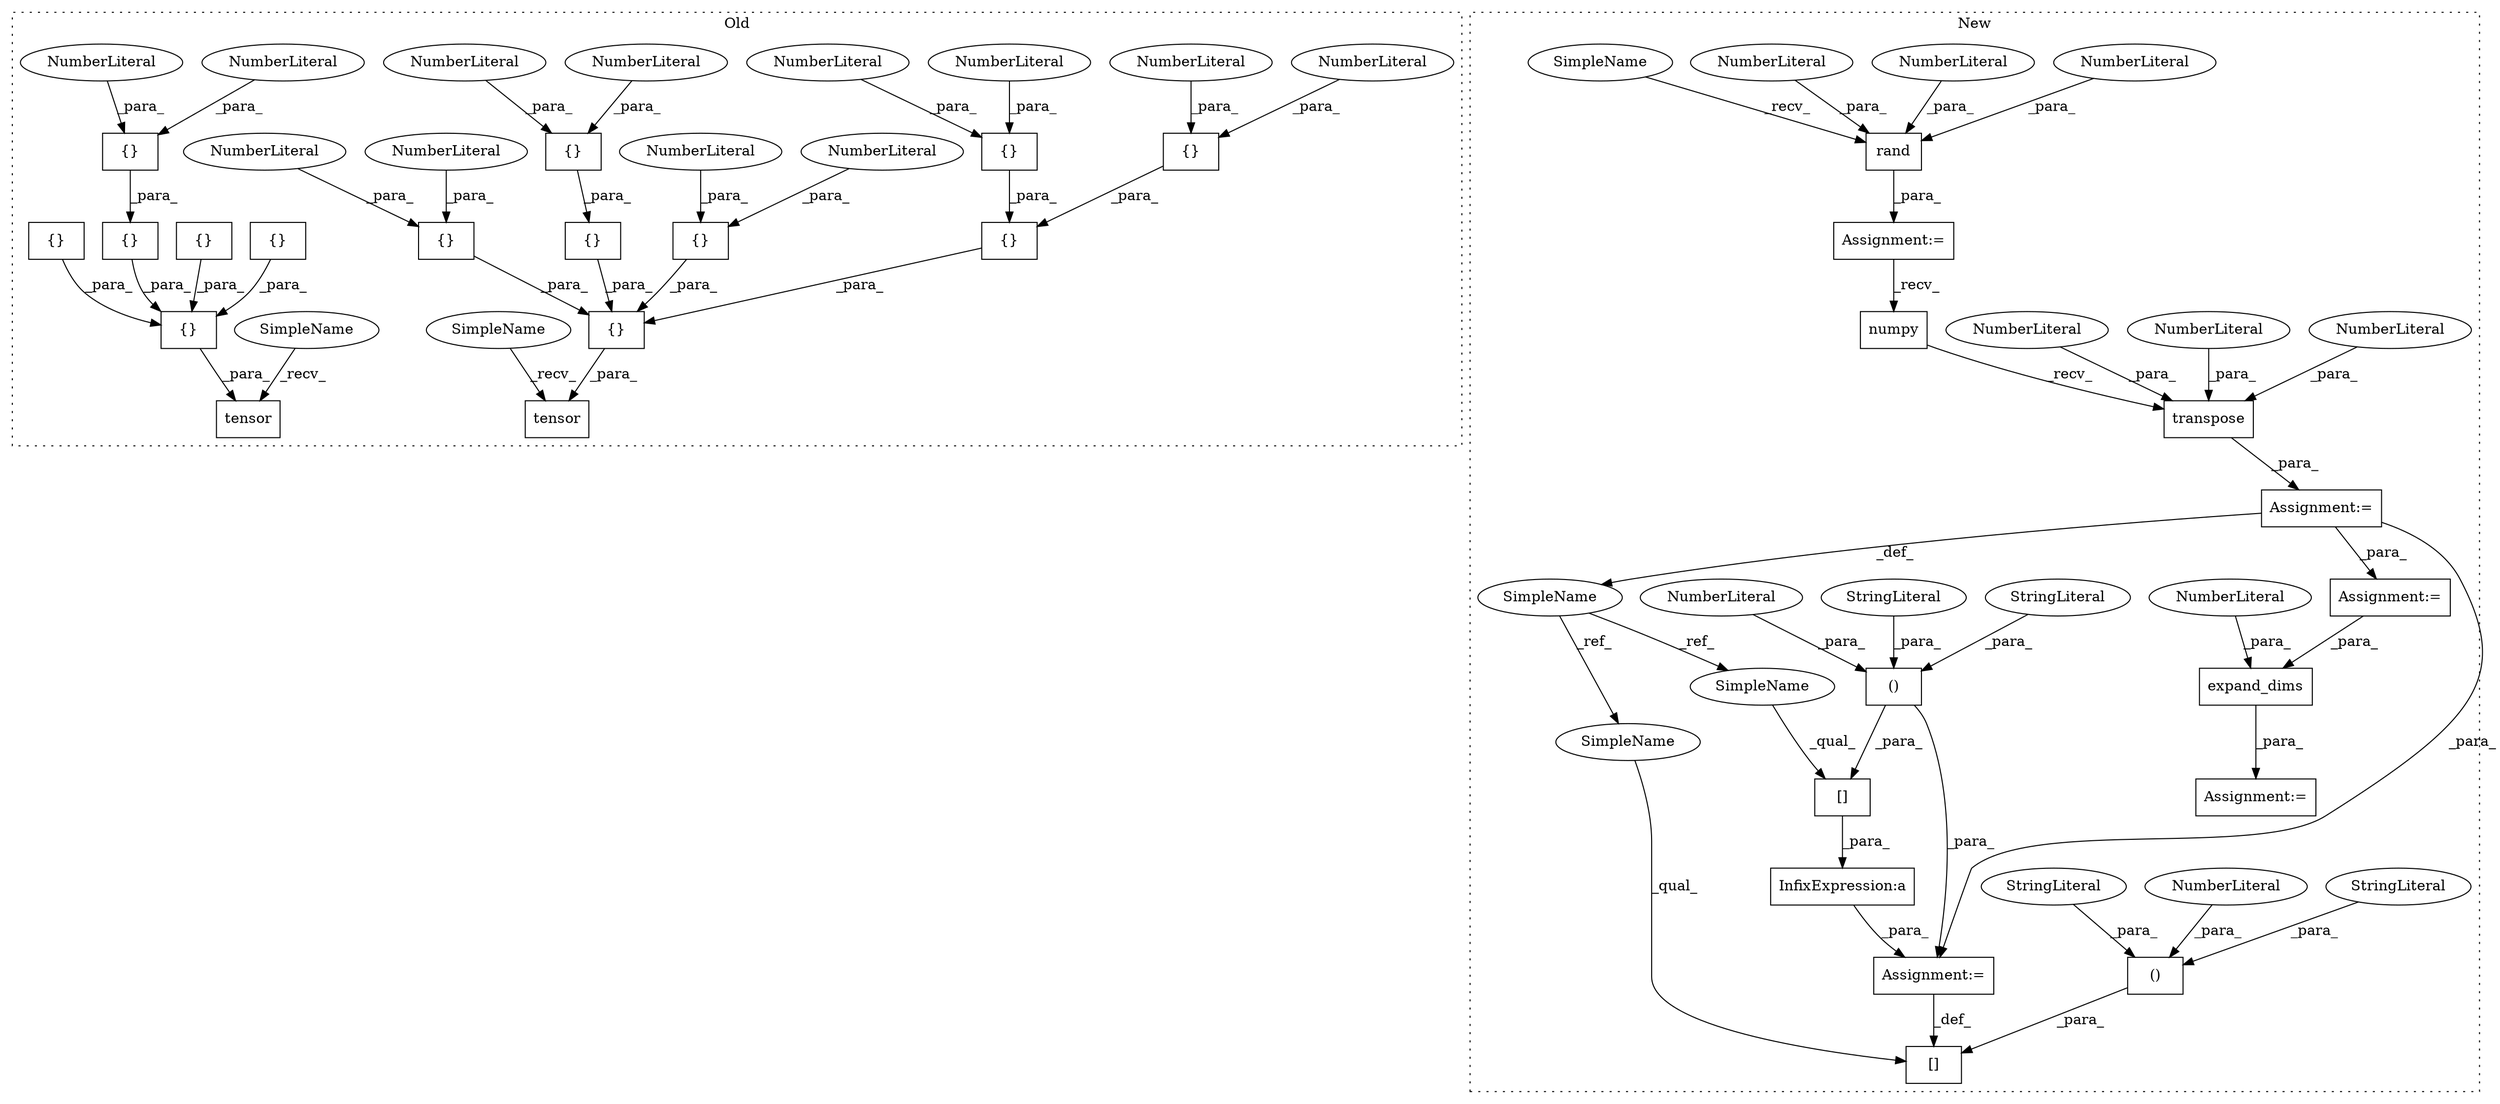 digraph G {
subgraph cluster0 {
1 [label="tensor" a="32" s="3936,4064" l="7,1" shape="box"];
6 [label="{}" a="4" s="3997,4011" l="1,1" shape="box"];
11 [label="NumberLiteral" a="34" s="3998" l="6" shape="ellipse"];
12 [label="{}" a="4" s="3960,3975" l="1,1" shape="box"];
14 [label="NumberLiteral" a="34" s="3961" l="6" shape="ellipse"];
15 [label="{}" a="4" s="3958,4063" l="1,1" shape="box"];
26 [label="tensor" a="32" s="3821,3918" l="7,1" shape="box"];
27 [label="{}" a="4" s="4031,4045" l="1,1" shape="box"];
28 [label="NumberLiteral" a="34" s="3968" l="7" shape="ellipse"];
29 [label="{}" a="4" s="3977,3993" l="1,1" shape="box"];
30 [label="NumberLiteral" a="34" s="3986" l="7" shape="ellipse"];
31 [label="{}" a="4" s="3959,3994" l="1,1" shape="box"];
32 [label="NumberLiteral" a="34" s="3978" l="7" shape="ellipse"];
33 [label="{}" a="4" s="3845,3855" l="1,1" shape="box"];
34 [label="NumberLiteral" a="34" s="3851" l="4" shape="ellipse"];
35 [label="{}" a="4" s="3844,3868" l="1,1" shape="box"];
36 [label="NumberLiteral" a="34" s="4039" l="6" shape="ellipse"];
37 [label="{}" a="4" s="4013,4027" l="1,1" shape="box"];
38 [label="NumberLiteral" a="34" s="4014" l="6" shape="ellipse"];
39 [label="{}" a="4" s="4030,4062" l="1,1" shape="box"];
40 [label="NumberLiteral" a="34" s="4032" l="6" shape="ellipse"];
41 [label="{}" a="4" s="3843,3917" l="1,1" shape="box"];
42 [label="NumberLiteral" a="34" s="3846" l="4" shape="ellipse"];
43 [label="{}" a="4" s="3883,3893" l="1,1" shape="box"];
44 [label="NumberLiteral" a="34" s="4021" l="6" shape="ellipse"];
45 [label="{}" a="4" s="3871,3881" l="1,1" shape="box"];
46 [label="NumberLiteral" a="34" s="4005" l="6" shape="ellipse"];
47 [label="{}" a="4" s="3896,3916" l="1,1" shape="box"];
59 [label="SimpleName" a="42" s="3930" l="5" shape="ellipse"];
60 [label="SimpleName" a="42" s="3815" l="5" shape="ellipse"];
label = "Old";
style="dotted";
}
subgraph cluster1 {
2 [label="numpy" a="32" s="5423" l="7" shape="box"];
3 [label="InfixExpression:a" a="27" s="5539" l="3" shape="box"];
4 [label="()" a="106" s="5555" l="59" shape="box"];
5 [label="NumberLiteral" a="34" s="5555" l="1" shape="ellipse"];
7 [label="rand" a="32" s="5393,5403" l="5,1" shape="box"];
8 [label="[]" a="2" s="5460,5532" l="13,2" shape="box"];
9 [label="()" a="106" s="5473" l="59" shape="box"];
10 [label="[]" a="2" s="5542,5614" l="13,2" shape="box"];
13 [label="NumberLiteral" a="34" s="5473" l="1" shape="ellipse"];
16 [label="NumberLiteral" a="34" s="5402" l="1" shape="ellipse"];
17 [label="NumberLiteral" a="34" s="5398" l="1" shape="ellipse"];
18 [label="NumberLiteral" a="34" s="5400" l="1" shape="ellipse"];
19 [label="expand_dims" a="32" s="5828,5850" l="12,1" shape="box"];
20 [label="NumberLiteral" a="34" s="5849" l="1" shape="ellipse"];
21 [label="SimpleName" a="42" s="5410" l="7" shape="ellipse"];
22 [label="transpose" a="32" s="5431,5446" l="10,1" shape="box"];
23 [label="NumberLiteral" a="34" s="5441" l="1" shape="ellipse"];
24 [label="NumberLiteral" a="34" s="5443" l="1" shape="ellipse"];
25 [label="NumberLiteral" a="34" s="5445" l="1" shape="ellipse"];
48 [label="Assignment:=" a="7" s="5534" l="1" shape="box"];
49 [label="Assignment:=" a="7" s="5386" l="1" shape="box"];
50 [label="StringLiteral" a="45" s="5487" l="16" shape="ellipse"];
51 [label="Assignment:=" a="7" s="5631" l="1" shape="box"];
52 [label="Assignment:=" a="7" s="5821" l="1" shape="box"];
53 [label="Assignment:=" a="7" s="5417" l="1" shape="box"];
54 [label="StringLiteral" a="45" s="5516" l="16" shape="ellipse"];
55 [label="StringLiteral" a="45" s="5569" l="16" shape="ellipse"];
56 [label="StringLiteral" a="45" s="5598" l="16" shape="ellipse"];
57 [label="SimpleName" a="42" s="5542" l="7" shape="ellipse"];
58 [label="SimpleName" a="42" s="5460" l="7" shape="ellipse"];
61 [label="SimpleName" a="42" s="5387" l="5" shape="ellipse"];
label = "New";
style="dotted";
}
2 -> 22 [label="_recv_"];
3 -> 48 [label="_para_"];
4 -> 10 [label="_para_"];
4 -> 48 [label="_para_"];
5 -> 4 [label="_para_"];
6 -> 15 [label="_para_"];
7 -> 49 [label="_para_"];
9 -> 8 [label="_para_"];
10 -> 3 [label="_para_"];
11 -> 6 [label="_para_"];
12 -> 31 [label="_para_"];
13 -> 9 [label="_para_"];
14 -> 12 [label="_para_"];
15 -> 1 [label="_para_"];
16 -> 7 [label="_para_"];
17 -> 7 [label="_para_"];
18 -> 7 [label="_para_"];
19 -> 52 [label="_para_"];
20 -> 19 [label="_para_"];
21 -> 57 [label="_ref_"];
21 -> 58 [label="_ref_"];
22 -> 53 [label="_para_"];
23 -> 22 [label="_para_"];
24 -> 22 [label="_para_"];
25 -> 22 [label="_para_"];
27 -> 39 [label="_para_"];
28 -> 12 [label="_para_"];
29 -> 31 [label="_para_"];
30 -> 29 [label="_para_"];
31 -> 15 [label="_para_"];
32 -> 29 [label="_para_"];
33 -> 35 [label="_para_"];
34 -> 33 [label="_para_"];
35 -> 41 [label="_para_"];
36 -> 27 [label="_para_"];
37 -> 15 [label="_para_"];
38 -> 37 [label="_para_"];
39 -> 15 [label="_para_"];
40 -> 27 [label="_para_"];
41 -> 26 [label="_para_"];
42 -> 33 [label="_para_"];
43 -> 41 [label="_para_"];
44 -> 37 [label="_para_"];
45 -> 41 [label="_para_"];
46 -> 6 [label="_para_"];
47 -> 41 [label="_para_"];
48 -> 8 [label="_def_"];
49 -> 2 [label="_recv_"];
50 -> 9 [label="_para_"];
51 -> 19 [label="_para_"];
53 -> 48 [label="_para_"];
53 -> 51 [label="_para_"];
53 -> 21 [label="_def_"];
54 -> 9 [label="_para_"];
55 -> 4 [label="_para_"];
56 -> 4 [label="_para_"];
57 -> 10 [label="_qual_"];
58 -> 8 [label="_qual_"];
59 -> 1 [label="_recv_"];
60 -> 26 [label="_recv_"];
61 -> 7 [label="_recv_"];
}